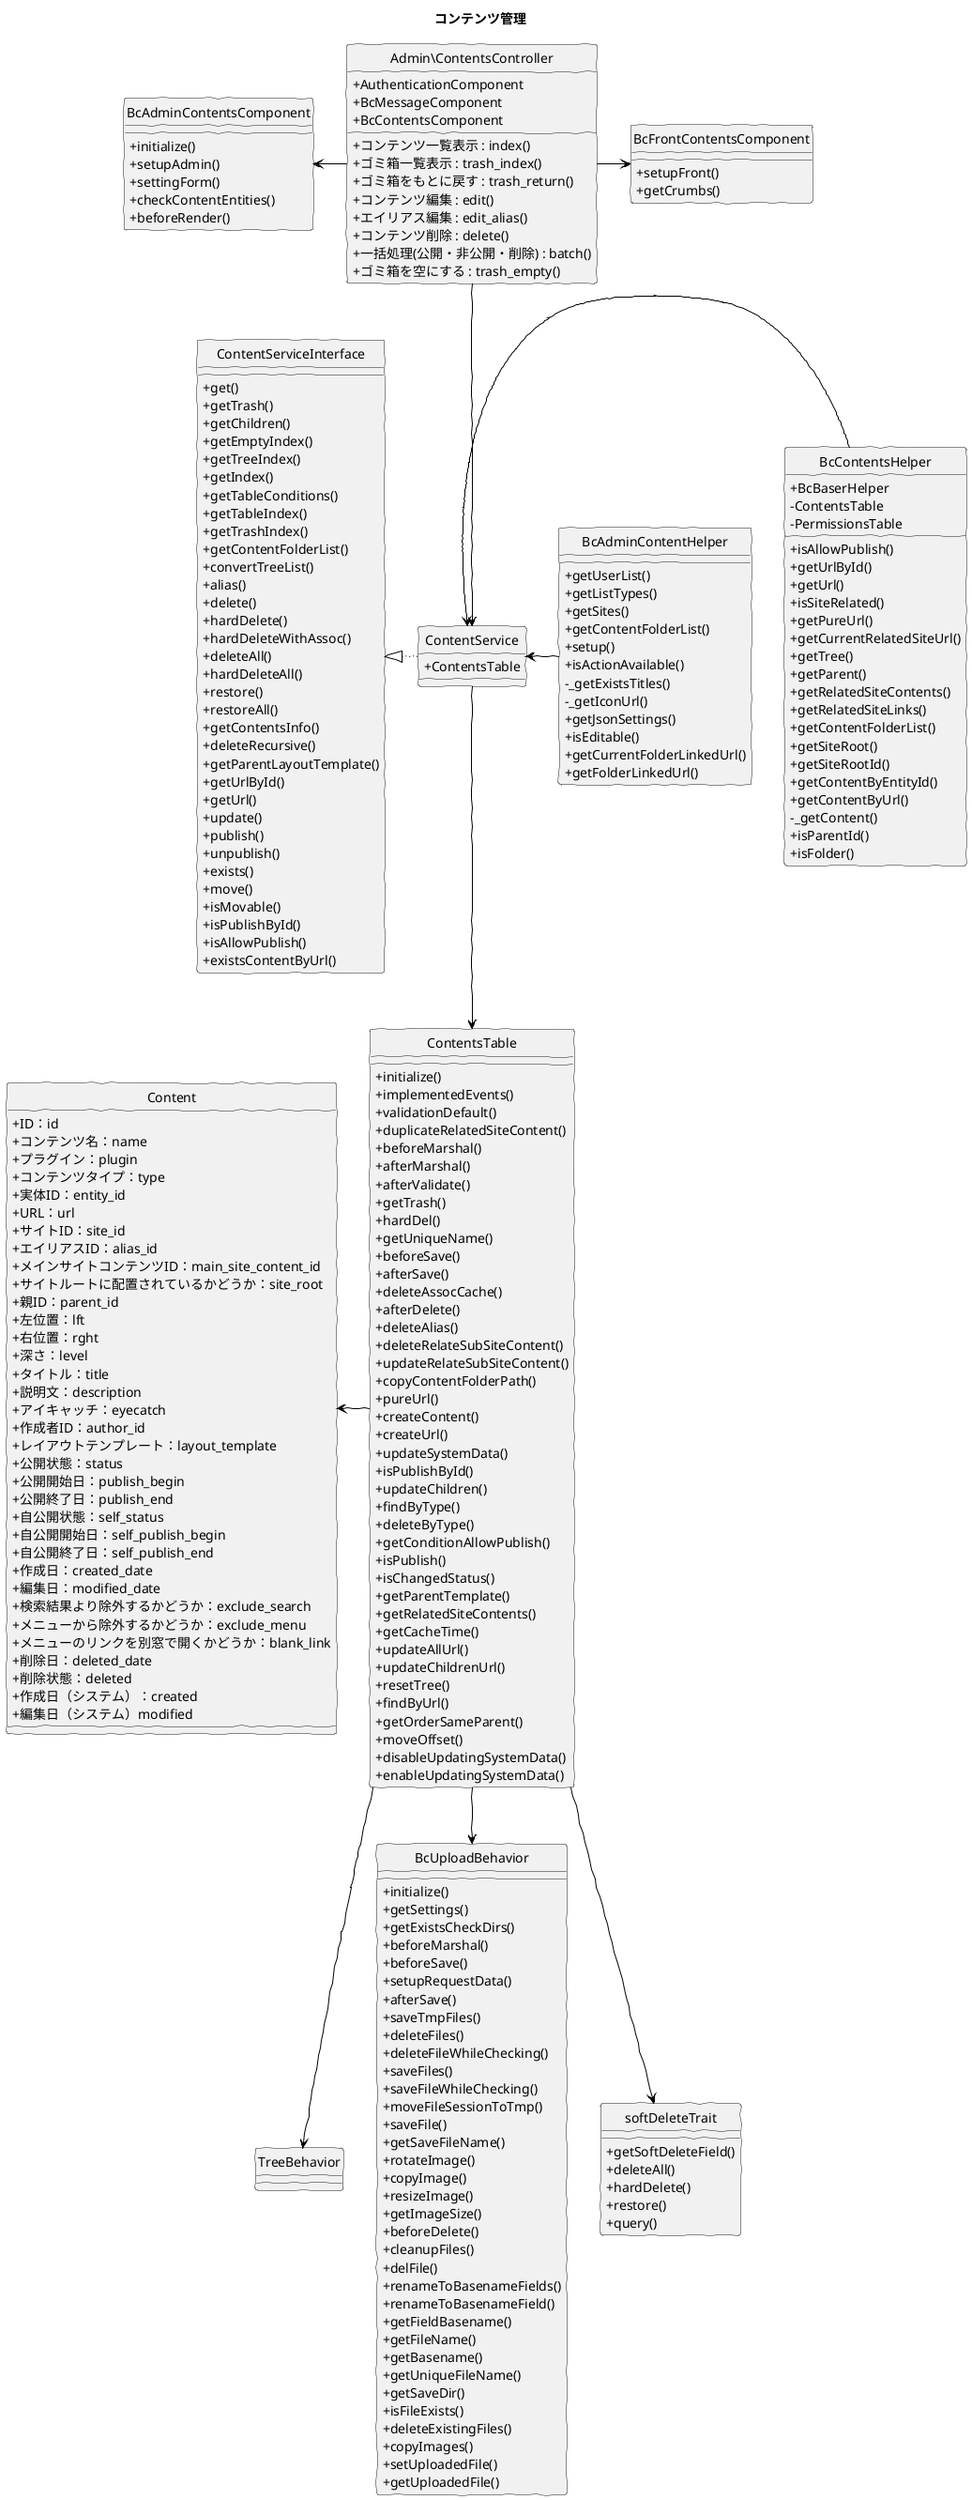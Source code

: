 @startuml manage_contents
skinparam handwritten true
hide circle
skinparam classAttributeIconSize 0

title コンテンツ管理

class Admin\ContentsController {
  + AuthenticationComponent
  + BcMessageComponent
  + BcContentsComponent
  + コンテンツ一覧表示 : index()
  + ゴミ箱一覧表示 : trash_index()
  + ゴミ箱をもとに戻す : trash_return()
  + コンテンツ編集 : edit()
  + エイリアス編集 : edit_alias()
  + コンテンツ削除 : delete()
  + 一括処理(公開・非公開・削除) : batch()
  + ゴミ箱を空にする : trash_empty()
}

class BcAdminContentsComponent {
  + initialize()
  + setupAdmin()
  + settingForm()
  + checkContentEntities()
  + beforeRender()
}

class BcFrontContentsComponent {
  + setupFront()
  + getCrumbs()
}

class BcAdminContentHelper {
  + getUserList()
  + getListTypes()
  + getSites()
  + getContentFolderList()
  + setup()
  + isActionAvailable()
  - _getExistsTitles()
  - _getIconUrl()
  + getJsonSettings()
  + isEditable()
  + getCurrentFolderLinkedUrl()
  + getFolderLinkedUrl()
}

class BcContentsHelper {
  + BcBaserHelper
  - ContentsTable
  - PermissionsTable
  + isAllowPublish()
  + getUrlById()
  + getUrl()
  + isSiteRelated()
  + getPureUrl()
  + getCurrentRelatedSiteUrl()
  + getTree()
  + getParent()
  + getRelatedSiteContents()
  + getRelatedSiteLinks()
  + getContentFolderList()
  + getSiteRoot()
  + getSiteRootId()
  + getContentByEntityId()
  + getContentByUrl()
  - _getContent()
  + isParentId()
  + isFolder()
}

class ContentService {
  + ContentsTable
}

class ContentsTable {
  + initialize()
  + implementedEvents()
  + validationDefault()
  + duplicateRelatedSiteContent()
  + beforeMarshal()
  + afterMarshal()
  + afterValidate()
  + getTrash()
  + hardDel()
  + getUniqueName()
  + beforeSave()
  + afterSave()
  + deleteAssocCache()
  + afterDelete()
  + deleteAlias()
  + deleteRelateSubSiteContent()
  + updateRelateSubSiteContent()
  + copyContentFolderPath()
  + pureUrl()
  + createContent()
  + createUrl()
  + updateSystemData()
  + isPublishById()
  + updateChildren()
  + findByType()
  + deleteByType()
  + getConditionAllowPublish()
  + isPublish()
  + isChangedStatus()
  + getParentTemplate()
  + getRelatedSiteContents()
  + getCacheTime()
  + updateAllUrl()
  + updateChildrenUrl()
  + resetTree()
  + findByUrl()
  + getOrderSameParent()
  + moveOffset()
  + disableUpdatingSystemData()
  + enableUpdatingSystemData()
}

class Content {
  + ID：id
  + コンテンツ名：name
  + プラグイン：plugin
  + コンテンツタイプ：type
  + 実体ID：entity_id
  + URL：url
  + サイトID：site_id
  + エイリアスID：alias_id
  + メインサイトコンテンツID：main_site_content_id
	+ サイトルートに配置されているかどうか：site_root
  + 親ID：parent_id
  + 左位置：lft
  + 右位置：rght
  + 深さ：level
  + タイトル：title
  + 説明文：description
  + アイキャッチ：eyecatch
  + 作成者ID：author_id
  + レイアウトテンプレート：layout_template
  + 公開状態：status
  + 公開開始日：publish_begin
  + 公開終了日：publish_end
  + 自公開状態：self_status
  + 自公開開始日：self_publish_begin
  + 自公開終了日：self_publish_end
  + 作成日：created_date
  + 編集日：modified_date
  + 検索結果より除外するかどうか：exclude_search
  + メニューから除外するかどうか：exclude_menu
  + メニューのリンクを別窓で開くかどうか：blank_link
  + 削除日：deleted_date
  + 削除状態：deleted
  + 作成日（システム）：created
  + 編集日（システム）modified
}

class ContentServiceInterface {
  + get()
  + getTrash()
  + getChildren()
  + getEmptyIndex()
  + getTreeIndex()
  + getIndex()
  + getTableConditions()
  + getTableIndex()
  + getTrashIndex()
  + getContentFolderList()
  + convertTreeList()
  + alias()
  + delete()
  + hardDelete()
  + hardDeleteWithAssoc()
  + deleteAll()
  + hardDeleteAll()
  + restore()
  + restoreAll()
  + getContentsInfo()
  + deleteRecursive()
  + getParentLayoutTemplate()
  + getUrlById()
  + getUrl()
  + update()
  + publish()
  + unpublish()
  + exists()
  + move()
  + isMovable()
  + isPublishById()
  + isAllowPublish()
  + existsContentByUrl()
}

class TreeBehavior {
}

class BcUploadBehavior {
  + initialize()
  + getSettings()
  + getExistsCheckDirs()
  + beforeMarshal()
  + beforeSave()
  + setupRequestData()
  + afterSave()
  + saveTmpFiles()
  + deleteFiles()
  + deleteFileWhileChecking()
  + saveFiles()
  + saveFileWhileChecking()
  + moveFileSessionToTmp()
  + saveFile()
  + getSaveFileName()
  + rotateImage()
  + copyImage()
  + resizeImage()
  + getImageSize()
  + beforeDelete()
  + cleanupFiles()
  + delFile()
  + renameToBasenameFields()
  + renameToBasenameField()
  + getFieldBasename()
  + getFileName()
  + getBasename()
  + getUniqueFileName()
  + getSaveDir()
  + isFileExists()
  + deleteExistingFiles()
  + copyImages()
  + setUploadedFile()
  + getUploadedFile()
}

class softDeleteTrait {
  + getSoftDeleteField()
  + deleteAll()
  + hardDelete()
  + restore()
  + query()
}

Admin\ContentsController -left[#Black]-> BcAdminContentsComponent
Admin\ContentsController -right[#Black]-> BcFrontContentsComponent
Admin\ContentsController -down[#Black]-> ContentService

BcContentsHelper -left[#Black]-> ContentService
BcAdminContentHelper -left[#Black]-> ContentService

ContentService -left[dotted,#Black]-|> ContentServiceInterface
ContentService -down[#Black]-> ContentsTable
ContentsTable -left[#Black]-> Content

ContentsTable -down[#Black]-> TreeBehavior
ContentsTable -down[#Black]-> BcUploadBehavior
ContentsTable -down[#Black]-> softDeleteTrait
@enduml

